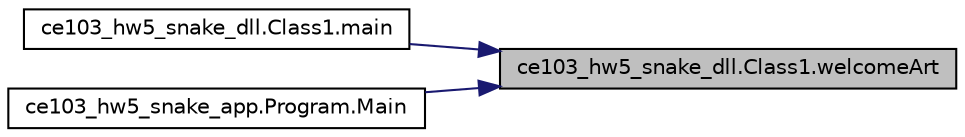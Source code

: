 digraph "ce103_hw5_snake_dll.Class1.welcomeArt"
{
 // INTERACTIVE_SVG=YES
 // LATEX_PDF_SIZE
  edge [fontname="Helvetica",fontsize="10",labelfontname="Helvetica",labelfontsize="10"];
  node [fontname="Helvetica",fontsize="10",shape=record];
  rankdir="RL";
  Node1 [label="ce103_hw5_snake_dll.Class1.welcomeArt",height=0.2,width=0.4,color="black", fillcolor="grey75", style="filled", fontcolor="black",tooltip=" "];
  Node1 -> Node2 [dir="back",color="midnightblue",fontsize="10",style="solid"];
  Node2 [label="ce103_hw5_snake_dll.Class1.main",height=0.2,width=0.4,color="black", fillcolor="white", style="filled",URL="$d2/dee/a00049.html#a6ffafc22a06edc44f83bbd4248c3225e",tooltip=" "];
  Node1 -> Node3 [dir="back",color="midnightblue",fontsize="10",style="solid"];
  Node3 [label="ce103_hw5_snake_app.Program.Main",height=0.2,width=0.4,color="black", fillcolor="white", style="filled",URL="$d6/d97/a00045.html#a3781960913402c8b5f04c0af2a67e18d",tooltip=" "];
}
